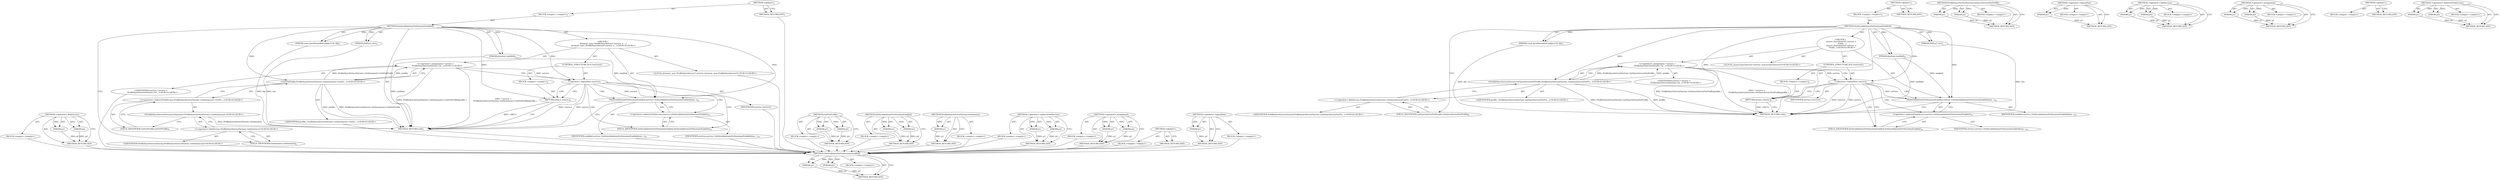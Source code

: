 digraph "&lt;operator&gt;.indirectFieldAccess" {
vulnerable_76 [label=<(METHOD,&lt;operator&gt;.fieldAccess)>];
vulnerable_77 [label=<(PARAM,p1)>];
vulnerable_78 [label=<(PARAM,p2)>];
vulnerable_79 [label=<(BLOCK,&lt;empty&gt;,&lt;empty&gt;)>];
vulnerable_80 [label=<(METHOD_RETURN,ANY)>];
vulnerable_6 [label=<(METHOD,&lt;global&gt;)<SUB>1</SUB>>];
vulnerable_7 [label=<(BLOCK,&lt;empty&gt;,&lt;empty&gt;)<SUB>1</SUB>>];
vulnerable_8 [label=<(METHOD,SetInvalidationsForSessionsEnabled)<SUB>1</SUB>>];
vulnerable_9 [label=<(PARAM,JNIEnv* env)<SUB>2</SUB>>];
vulnerable_10 [label=<(PARAM,const JavaParamRef&lt;jobject&gt;&amp; obj)<SUB>3</SUB>>];
vulnerable_11 [label=<(PARAM,jboolean enabled)<SUB>4</SUB>>];
vulnerable_12 [label="<(BLOCK,{
  browser_sync::ProfileSyncService* service =...,{
  browser_sync::ProfileSyncService* service =...)<SUB>4</SUB>>"];
vulnerable_13 [label="<(LOCAL,browser_sync.ProfileSyncService* service: browser_sync.ProfileSyncService*)<SUB>5</SUB>>"];
vulnerable_14 [label="<(&lt;operator&gt;.assignment,* service =
      ProfileSyncServiceFactory::Ge...)<SUB>5</SUB>>"];
vulnerable_15 [label="<(IDENTIFIER,service,* service =
      ProfileSyncServiceFactory::Ge...)<SUB>5</SUB>>"];
vulnerable_16 [label="<(GetForProfile,ProfileSyncServiceFactory::GetInstance()-&gt;GetFo...)<SUB>6</SUB>>"];
vulnerable_17 [label="<(&lt;operator&gt;.indirectFieldAccess,ProfileSyncServiceFactory::GetInstance()-&gt;GetFo...)<SUB>6</SUB>>"];
vulnerable_18 [label="<(ProfileSyncServiceFactory.GetInstance,ProfileSyncServiceFactory::GetInstance())<SUB>6</SUB>>"];
vulnerable_19 [label="<(&lt;operator&gt;.fieldAccess,ProfileSyncServiceFactory::GetInstance)<SUB>6</SUB>>"];
vulnerable_20 [label="<(IDENTIFIER,ProfileSyncServiceFactory,ProfileSyncServiceFactory::GetInstance())<SUB>6</SUB>>"];
vulnerable_21 [label=<(FIELD_IDENTIFIER,GetInstance,GetInstance)<SUB>6</SUB>>];
vulnerable_22 [label=<(FIELD_IDENTIFIER,GetForProfile,GetForProfile)<SUB>6</SUB>>];
vulnerable_23 [label="<(IDENTIFIER,profile_,ProfileSyncServiceFactory::GetInstance()-&gt;GetFo...)<SUB>6</SUB>>"];
vulnerable_24 [label=<(CONTROL_STRUCTURE,IF,if (!service))<SUB>7</SUB>>];
vulnerable_25 [label=<(&lt;operator&gt;.logicalNot,!service)<SUB>7</SUB>>];
vulnerable_26 [label=<(IDENTIFIER,service,!service)<SUB>7</SUB>>];
vulnerable_27 [label=<(BLOCK,&lt;empty&gt;,&lt;empty&gt;)<SUB>8</SUB>>];
vulnerable_28 [label=<(RETURN,return;,return;)<SUB>8</SUB>>];
vulnerable_29 [label=<(SetInvalidationsForSessionsEnabled,service-&gt;SetInvalidationsForSessionsEnabled(ena...)<SUB>10</SUB>>];
vulnerable_30 [label=<(&lt;operator&gt;.indirectFieldAccess,service-&gt;SetInvalidationsForSessionsEnabled)<SUB>10</SUB>>];
vulnerable_31 [label=<(IDENTIFIER,service,service-&gt;SetInvalidationsForSessionsEnabled(ena...)<SUB>10</SUB>>];
vulnerable_32 [label=<(FIELD_IDENTIFIER,SetInvalidationsForSessionsEnabled,SetInvalidationsForSessionsEnabled)<SUB>10</SUB>>];
vulnerable_33 [label=<(IDENTIFIER,enabled,service-&gt;SetInvalidationsForSessionsEnabled(ena...)<SUB>10</SUB>>];
vulnerable_34 [label=<(METHOD_RETURN,void)<SUB>1</SUB>>];
vulnerable_36 [label=<(METHOD_RETURN,ANY)<SUB>1</SUB>>];
vulnerable_62 [label=<(METHOD,GetForProfile)>];
vulnerable_63 [label=<(PARAM,p1)>];
vulnerable_64 [label=<(PARAM,p2)>];
vulnerable_65 [label=<(BLOCK,&lt;empty&gt;,&lt;empty&gt;)>];
vulnerable_66 [label=<(METHOD_RETURN,ANY)>];
vulnerable_85 [label=<(METHOD,SetInvalidationsForSessionsEnabled)>];
vulnerable_86 [label=<(PARAM,p1)>];
vulnerable_87 [label=<(PARAM,p2)>];
vulnerable_88 [label=<(BLOCK,&lt;empty&gt;,&lt;empty&gt;)>];
vulnerable_89 [label=<(METHOD_RETURN,ANY)>];
vulnerable_72 [label=<(METHOD,ProfileSyncServiceFactory.GetInstance)>];
vulnerable_73 [label=<(PARAM,p1)>];
vulnerable_74 [label=<(BLOCK,&lt;empty&gt;,&lt;empty&gt;)>];
vulnerable_75 [label=<(METHOD_RETURN,ANY)>];
vulnerable_67 [label=<(METHOD,&lt;operator&gt;.indirectFieldAccess)>];
vulnerable_68 [label=<(PARAM,p1)>];
vulnerable_69 [label=<(PARAM,p2)>];
vulnerable_70 [label=<(BLOCK,&lt;empty&gt;,&lt;empty&gt;)>];
vulnerable_71 [label=<(METHOD_RETURN,ANY)>];
vulnerable_57 [label=<(METHOD,&lt;operator&gt;.assignment)>];
vulnerable_58 [label=<(PARAM,p1)>];
vulnerable_59 [label=<(PARAM,p2)>];
vulnerable_60 [label=<(BLOCK,&lt;empty&gt;,&lt;empty&gt;)>];
vulnerable_61 [label=<(METHOD_RETURN,ANY)>];
vulnerable_51 [label=<(METHOD,&lt;global&gt;)<SUB>1</SUB>>];
vulnerable_52 [label=<(BLOCK,&lt;empty&gt;,&lt;empty&gt;)>];
vulnerable_53 [label=<(METHOD_RETURN,ANY)>];
vulnerable_81 [label=<(METHOD,&lt;operator&gt;.logicalNot)>];
vulnerable_82 [label=<(PARAM,p1)>];
vulnerable_83 [label=<(BLOCK,&lt;empty&gt;,&lt;empty&gt;)>];
vulnerable_84 [label=<(METHOD_RETURN,ANY)>];
fixed_73 [label=<(METHOD,SetInvalidationsForSessionsEnabled)>];
fixed_74 [label=<(PARAM,p1)>];
fixed_75 [label=<(PARAM,p2)>];
fixed_76 [label=<(BLOCK,&lt;empty&gt;,&lt;empty&gt;)>];
fixed_77 [label=<(METHOD_RETURN,ANY)>];
fixed_6 [label=<(METHOD,&lt;global&gt;)<SUB>1</SUB>>];
fixed_7 [label=<(BLOCK,&lt;empty&gt;,&lt;empty&gt;)<SUB>1</SUB>>];
fixed_8 [label=<(METHOD,SetInvalidationsForSessionsEnabled)<SUB>1</SUB>>];
fixed_9 [label=<(PARAM,JNIEnv* env)<SUB>2</SUB>>];
fixed_10 [label=<(PARAM,const JavaParamRef&lt;jobject&gt;&amp; obj)<SUB>3</SUB>>];
fixed_11 [label=<(PARAM,jboolean enabled)<SUB>4</SUB>>];
fixed_12 [label="<(BLOCK,{
  syncer::SyncService* service =
      Profil...,{
  syncer::SyncService* service =
      Profil...)<SUB>4</SUB>>"];
fixed_13 [label="<(LOCAL,syncer.SyncService* service: syncer.SyncService*)<SUB>5</SUB>>"];
fixed_14 [label="<(&lt;operator&gt;.assignment,* service =
      ProfileSyncServiceFactory::Ge...)<SUB>5</SUB>>"];
fixed_15 [label="<(IDENTIFIER,service,* service =
      ProfileSyncServiceFactory::Ge...)<SUB>5</SUB>>"];
fixed_16 [label="<(ProfileSyncServiceFactory.GetSyncServiceForProfile,ProfileSyncServiceFactory::GetSyncServiceForPro...)<SUB>6</SUB>>"];
fixed_17 [label="<(&lt;operator&gt;.fieldAccess,ProfileSyncServiceFactory::GetSyncServiceForPro...)<SUB>6</SUB>>"];
fixed_18 [label="<(IDENTIFIER,ProfileSyncServiceFactory,ProfileSyncServiceFactory::GetSyncServiceForPro...)<SUB>6</SUB>>"];
fixed_19 [label=<(FIELD_IDENTIFIER,GetSyncServiceForProfile,GetSyncServiceForProfile)<SUB>6</SUB>>];
fixed_20 [label="<(IDENTIFIER,profile_,ProfileSyncServiceFactory::GetSyncServiceForPro...)<SUB>6</SUB>>"];
fixed_21 [label=<(CONTROL_STRUCTURE,IF,if (!service))<SUB>7</SUB>>];
fixed_22 [label=<(&lt;operator&gt;.logicalNot,!service)<SUB>7</SUB>>];
fixed_23 [label=<(IDENTIFIER,service,!service)<SUB>7</SUB>>];
fixed_24 [label=<(BLOCK,&lt;empty&gt;,&lt;empty&gt;)<SUB>8</SUB>>];
fixed_25 [label=<(RETURN,return;,return;)<SUB>8</SUB>>];
fixed_26 [label=<(SetInvalidationsForSessionsEnabled,service-&gt;SetInvalidationsForSessionsEnabled(ena...)<SUB>10</SUB>>];
fixed_27 [label=<(&lt;operator&gt;.indirectFieldAccess,service-&gt;SetInvalidationsForSessionsEnabled)<SUB>10</SUB>>];
fixed_28 [label=<(IDENTIFIER,service,service-&gt;SetInvalidationsForSessionsEnabled(ena...)<SUB>10</SUB>>];
fixed_29 [label=<(FIELD_IDENTIFIER,SetInvalidationsForSessionsEnabled,SetInvalidationsForSessionsEnabled)<SUB>10</SUB>>];
fixed_30 [label=<(IDENTIFIER,enabled,service-&gt;SetInvalidationsForSessionsEnabled(ena...)<SUB>10</SUB>>];
fixed_31 [label=<(METHOD_RETURN,void)<SUB>1</SUB>>];
fixed_33 [label=<(METHOD_RETURN,ANY)<SUB>1</SUB>>];
fixed_59 [label=<(METHOD,ProfileSyncServiceFactory.GetSyncServiceForProfile)>];
fixed_60 [label=<(PARAM,p1)>];
fixed_61 [label=<(PARAM,p2)>];
fixed_62 [label=<(BLOCK,&lt;empty&gt;,&lt;empty&gt;)>];
fixed_63 [label=<(METHOD_RETURN,ANY)>];
fixed_69 [label=<(METHOD,&lt;operator&gt;.logicalNot)>];
fixed_70 [label=<(PARAM,p1)>];
fixed_71 [label=<(BLOCK,&lt;empty&gt;,&lt;empty&gt;)>];
fixed_72 [label=<(METHOD_RETURN,ANY)>];
fixed_64 [label=<(METHOD,&lt;operator&gt;.fieldAccess)>];
fixed_65 [label=<(PARAM,p1)>];
fixed_66 [label=<(PARAM,p2)>];
fixed_67 [label=<(BLOCK,&lt;empty&gt;,&lt;empty&gt;)>];
fixed_68 [label=<(METHOD_RETURN,ANY)>];
fixed_54 [label=<(METHOD,&lt;operator&gt;.assignment)>];
fixed_55 [label=<(PARAM,p1)>];
fixed_56 [label=<(PARAM,p2)>];
fixed_57 [label=<(BLOCK,&lt;empty&gt;,&lt;empty&gt;)>];
fixed_58 [label=<(METHOD_RETURN,ANY)>];
fixed_48 [label=<(METHOD,&lt;global&gt;)<SUB>1</SUB>>];
fixed_49 [label=<(BLOCK,&lt;empty&gt;,&lt;empty&gt;)>];
fixed_50 [label=<(METHOD_RETURN,ANY)>];
fixed_78 [label=<(METHOD,&lt;operator&gt;.indirectFieldAccess)>];
fixed_79 [label=<(PARAM,p1)>];
fixed_80 [label=<(PARAM,p2)>];
fixed_81 [label=<(BLOCK,&lt;empty&gt;,&lt;empty&gt;)>];
fixed_82 [label=<(METHOD_RETURN,ANY)>];
vulnerable_76 -> vulnerable_77  [key=0, label="AST: "];
vulnerable_76 -> vulnerable_77  [key=1, label="DDG: "];
vulnerable_76 -> vulnerable_79  [key=0, label="AST: "];
vulnerable_76 -> vulnerable_78  [key=0, label="AST: "];
vulnerable_76 -> vulnerable_78  [key=1, label="DDG: "];
vulnerable_76 -> vulnerable_80  [key=0, label="AST: "];
vulnerable_76 -> vulnerable_80  [key=1, label="CFG: "];
vulnerable_77 -> vulnerable_80  [key=0, label="DDG: p1"];
vulnerable_78 -> vulnerable_80  [key=0, label="DDG: p2"];
vulnerable_79 -> fixed_73  [key=0];
vulnerable_80 -> fixed_73  [key=0];
vulnerable_6 -> vulnerable_7  [key=0, label="AST: "];
vulnerable_6 -> vulnerable_36  [key=0, label="AST: "];
vulnerable_6 -> vulnerable_36  [key=1, label="CFG: "];
vulnerable_7 -> vulnerable_8  [key=0, label="AST: "];
vulnerable_8 -> vulnerable_9  [key=0, label="AST: "];
vulnerable_8 -> vulnerable_9  [key=1, label="DDG: "];
vulnerable_8 -> vulnerable_10  [key=0, label="AST: "];
vulnerable_8 -> vulnerable_10  [key=1, label="DDG: "];
vulnerable_8 -> vulnerable_11  [key=0, label="AST: "];
vulnerable_8 -> vulnerable_11  [key=1, label="DDG: "];
vulnerable_8 -> vulnerable_12  [key=0, label="AST: "];
vulnerable_8 -> vulnerable_34  [key=0, label="AST: "];
vulnerable_8 -> vulnerable_21  [key=0, label="CFG: "];
vulnerable_8 -> vulnerable_29  [key=0, label="DDG: "];
vulnerable_8 -> vulnerable_16  [key=0, label="DDG: "];
vulnerable_8 -> vulnerable_25  [key=0, label="DDG: "];
vulnerable_8 -> vulnerable_28  [key=0, label="DDG: "];
vulnerable_9 -> vulnerable_34  [key=0, label="DDG: env"];
vulnerable_10 -> vulnerable_34  [key=0, label="DDG: obj"];
vulnerable_11 -> vulnerable_34  [key=0, label="DDG: enabled"];
vulnerable_11 -> vulnerable_29  [key=0, label="DDG: enabled"];
vulnerable_12 -> vulnerable_13  [key=0, label="AST: "];
vulnerable_12 -> vulnerable_14  [key=0, label="AST: "];
vulnerable_12 -> vulnerable_24  [key=0, label="AST: "];
vulnerable_12 -> vulnerable_29  [key=0, label="AST: "];
vulnerable_13 -> fixed_73  [key=0];
vulnerable_14 -> vulnerable_15  [key=0, label="AST: "];
vulnerable_14 -> vulnerable_16  [key=0, label="AST: "];
vulnerable_14 -> vulnerable_25  [key=0, label="CFG: "];
vulnerable_14 -> vulnerable_25  [key=1, label="DDG: service"];
vulnerable_14 -> vulnerable_34  [key=0, label="DDG: ProfileSyncServiceFactory::GetInstance()-&gt;GetForProfile(profile_)"];
vulnerable_14 -> vulnerable_34  [key=1, label="DDG: * service =
      ProfileSyncServiceFactory::GetInstance()-&gt;GetForProfile(profile_)"];
vulnerable_15 -> fixed_73  [key=0];
vulnerable_16 -> vulnerable_17  [key=0, label="AST: "];
vulnerable_16 -> vulnerable_23  [key=0, label="AST: "];
vulnerable_16 -> vulnerable_14  [key=0, label="CFG: "];
vulnerable_16 -> vulnerable_14  [key=1, label="DDG: ProfileSyncServiceFactory::GetInstance()-&gt;GetForProfile"];
vulnerable_16 -> vulnerable_14  [key=2, label="DDG: profile_"];
vulnerable_16 -> vulnerable_34  [key=0, label="DDG: ProfileSyncServiceFactory::GetInstance()-&gt;GetForProfile"];
vulnerable_16 -> vulnerable_34  [key=1, label="DDG: profile_"];
vulnerable_17 -> vulnerable_18  [key=0, label="AST: "];
vulnerable_17 -> vulnerable_22  [key=0, label="AST: "];
vulnerable_17 -> vulnerable_16  [key=0, label="CFG: "];
vulnerable_18 -> vulnerable_19  [key=0, label="AST: "];
vulnerable_18 -> vulnerable_22  [key=0, label="CFG: "];
vulnerable_18 -> vulnerable_34  [key=0, label="DDG: ProfileSyncServiceFactory::GetInstance"];
vulnerable_19 -> vulnerable_20  [key=0, label="AST: "];
vulnerable_19 -> vulnerable_21  [key=0, label="AST: "];
vulnerable_19 -> vulnerable_18  [key=0, label="CFG: "];
vulnerable_20 -> fixed_73  [key=0];
vulnerable_21 -> vulnerable_19  [key=0, label="CFG: "];
vulnerable_22 -> vulnerable_17  [key=0, label="CFG: "];
vulnerable_23 -> fixed_73  [key=0];
vulnerable_24 -> vulnerable_25  [key=0, label="AST: "];
vulnerable_24 -> vulnerable_27  [key=0, label="AST: "];
vulnerable_25 -> vulnerable_26  [key=0, label="AST: "];
vulnerable_25 -> vulnerable_28  [key=0, label="CFG: "];
vulnerable_25 -> vulnerable_28  [key=1, label="CDG: "];
vulnerable_25 -> vulnerable_32  [key=0, label="CFG: "];
vulnerable_25 -> vulnerable_32  [key=1, label="CDG: "];
vulnerable_25 -> vulnerable_34  [key=0, label="DDG: service"];
vulnerable_25 -> vulnerable_34  [key=1, label="DDG: !service"];
vulnerable_25 -> vulnerable_29  [key=0, label="DDG: service"];
vulnerable_25 -> vulnerable_29  [key=1, label="CDG: "];
vulnerable_25 -> vulnerable_30  [key=0, label="CDG: "];
vulnerable_26 -> fixed_73  [key=0];
vulnerable_27 -> vulnerable_28  [key=0, label="AST: "];
vulnerable_28 -> vulnerable_34  [key=0, label="CFG: "];
vulnerable_28 -> vulnerable_34  [key=1, label="DDG: &lt;RET&gt;"];
vulnerable_29 -> vulnerable_30  [key=0, label="AST: "];
vulnerable_29 -> vulnerable_33  [key=0, label="AST: "];
vulnerable_29 -> vulnerable_34  [key=0, label="CFG: "];
vulnerable_30 -> vulnerable_31  [key=0, label="AST: "];
vulnerable_30 -> vulnerable_32  [key=0, label="AST: "];
vulnerable_30 -> vulnerable_29  [key=0, label="CFG: "];
vulnerable_31 -> fixed_73  [key=0];
vulnerable_32 -> vulnerable_30  [key=0, label="CFG: "];
vulnerable_33 -> fixed_73  [key=0];
vulnerable_34 -> fixed_73  [key=0];
vulnerable_36 -> fixed_73  [key=0];
vulnerable_62 -> vulnerable_63  [key=0, label="AST: "];
vulnerable_62 -> vulnerable_63  [key=1, label="DDG: "];
vulnerable_62 -> vulnerable_65  [key=0, label="AST: "];
vulnerable_62 -> vulnerable_64  [key=0, label="AST: "];
vulnerable_62 -> vulnerable_64  [key=1, label="DDG: "];
vulnerable_62 -> vulnerable_66  [key=0, label="AST: "];
vulnerable_62 -> vulnerable_66  [key=1, label="CFG: "];
vulnerable_63 -> vulnerable_66  [key=0, label="DDG: p1"];
vulnerable_64 -> vulnerable_66  [key=0, label="DDG: p2"];
vulnerable_65 -> fixed_73  [key=0];
vulnerable_66 -> fixed_73  [key=0];
vulnerable_85 -> vulnerable_86  [key=0, label="AST: "];
vulnerable_85 -> vulnerable_86  [key=1, label="DDG: "];
vulnerable_85 -> vulnerable_88  [key=0, label="AST: "];
vulnerable_85 -> vulnerable_87  [key=0, label="AST: "];
vulnerable_85 -> vulnerable_87  [key=1, label="DDG: "];
vulnerable_85 -> vulnerable_89  [key=0, label="AST: "];
vulnerable_85 -> vulnerable_89  [key=1, label="CFG: "];
vulnerable_86 -> vulnerable_89  [key=0, label="DDG: p1"];
vulnerable_87 -> vulnerable_89  [key=0, label="DDG: p2"];
vulnerable_88 -> fixed_73  [key=0];
vulnerable_89 -> fixed_73  [key=0];
vulnerable_72 -> vulnerable_73  [key=0, label="AST: "];
vulnerable_72 -> vulnerable_73  [key=1, label="DDG: "];
vulnerable_72 -> vulnerable_74  [key=0, label="AST: "];
vulnerable_72 -> vulnerable_75  [key=0, label="AST: "];
vulnerable_72 -> vulnerable_75  [key=1, label="CFG: "];
vulnerable_73 -> vulnerable_75  [key=0, label="DDG: p1"];
vulnerable_74 -> fixed_73  [key=0];
vulnerable_75 -> fixed_73  [key=0];
vulnerable_67 -> vulnerable_68  [key=0, label="AST: "];
vulnerable_67 -> vulnerable_68  [key=1, label="DDG: "];
vulnerable_67 -> vulnerable_70  [key=0, label="AST: "];
vulnerable_67 -> vulnerable_69  [key=0, label="AST: "];
vulnerable_67 -> vulnerable_69  [key=1, label="DDG: "];
vulnerable_67 -> vulnerable_71  [key=0, label="AST: "];
vulnerable_67 -> vulnerable_71  [key=1, label="CFG: "];
vulnerable_68 -> vulnerable_71  [key=0, label="DDG: p1"];
vulnerable_69 -> vulnerable_71  [key=0, label="DDG: p2"];
vulnerable_70 -> fixed_73  [key=0];
vulnerable_71 -> fixed_73  [key=0];
vulnerable_57 -> vulnerable_58  [key=0, label="AST: "];
vulnerable_57 -> vulnerable_58  [key=1, label="DDG: "];
vulnerable_57 -> vulnerable_60  [key=0, label="AST: "];
vulnerable_57 -> vulnerable_59  [key=0, label="AST: "];
vulnerable_57 -> vulnerable_59  [key=1, label="DDG: "];
vulnerable_57 -> vulnerable_61  [key=0, label="AST: "];
vulnerable_57 -> vulnerable_61  [key=1, label="CFG: "];
vulnerable_58 -> vulnerable_61  [key=0, label="DDG: p1"];
vulnerable_59 -> vulnerable_61  [key=0, label="DDG: p2"];
vulnerable_60 -> fixed_73  [key=0];
vulnerable_61 -> fixed_73  [key=0];
vulnerable_51 -> vulnerable_52  [key=0, label="AST: "];
vulnerable_51 -> vulnerable_53  [key=0, label="AST: "];
vulnerable_51 -> vulnerable_53  [key=1, label="CFG: "];
vulnerable_52 -> fixed_73  [key=0];
vulnerable_53 -> fixed_73  [key=0];
vulnerable_81 -> vulnerable_82  [key=0, label="AST: "];
vulnerable_81 -> vulnerable_82  [key=1, label="DDG: "];
vulnerable_81 -> vulnerable_83  [key=0, label="AST: "];
vulnerable_81 -> vulnerable_84  [key=0, label="AST: "];
vulnerable_81 -> vulnerable_84  [key=1, label="CFG: "];
vulnerable_82 -> vulnerable_84  [key=0, label="DDG: p1"];
vulnerable_83 -> fixed_73  [key=0];
vulnerable_84 -> fixed_73  [key=0];
fixed_73 -> fixed_74  [key=0, label="AST: "];
fixed_73 -> fixed_74  [key=1, label="DDG: "];
fixed_73 -> fixed_76  [key=0, label="AST: "];
fixed_73 -> fixed_75  [key=0, label="AST: "];
fixed_73 -> fixed_75  [key=1, label="DDG: "];
fixed_73 -> fixed_77  [key=0, label="AST: "];
fixed_73 -> fixed_77  [key=1, label="CFG: "];
fixed_74 -> fixed_77  [key=0, label="DDG: p1"];
fixed_75 -> fixed_77  [key=0, label="DDG: p2"];
fixed_6 -> fixed_7  [key=0, label="AST: "];
fixed_6 -> fixed_33  [key=0, label="AST: "];
fixed_6 -> fixed_33  [key=1, label="CFG: "];
fixed_7 -> fixed_8  [key=0, label="AST: "];
fixed_8 -> fixed_9  [key=0, label="AST: "];
fixed_8 -> fixed_9  [key=1, label="DDG: "];
fixed_8 -> fixed_10  [key=0, label="AST: "];
fixed_8 -> fixed_10  [key=1, label="DDG: "];
fixed_8 -> fixed_11  [key=0, label="AST: "];
fixed_8 -> fixed_11  [key=1, label="DDG: "];
fixed_8 -> fixed_12  [key=0, label="AST: "];
fixed_8 -> fixed_31  [key=0, label="AST: "];
fixed_8 -> fixed_19  [key=0, label="CFG: "];
fixed_8 -> fixed_26  [key=0, label="DDG: "];
fixed_8 -> fixed_16  [key=0, label="DDG: "];
fixed_8 -> fixed_22  [key=0, label="DDG: "];
fixed_8 -> fixed_25  [key=0, label="DDG: "];
fixed_9 -> fixed_31  [key=0, label="DDG: env"];
fixed_10 -> fixed_31  [key=0, label="DDG: obj"];
fixed_11 -> fixed_31  [key=0, label="DDG: enabled"];
fixed_11 -> fixed_26  [key=0, label="DDG: enabled"];
fixed_12 -> fixed_13  [key=0, label="AST: "];
fixed_12 -> fixed_14  [key=0, label="AST: "];
fixed_12 -> fixed_21  [key=0, label="AST: "];
fixed_12 -> fixed_26  [key=0, label="AST: "];
fixed_14 -> fixed_15  [key=0, label="AST: "];
fixed_14 -> fixed_16  [key=0, label="AST: "];
fixed_14 -> fixed_22  [key=0, label="CFG: "];
fixed_14 -> fixed_22  [key=1, label="DDG: service"];
fixed_14 -> fixed_31  [key=0, label="DDG: ProfileSyncServiceFactory::GetSyncServiceForProfile(profile_)"];
fixed_14 -> fixed_31  [key=1, label="DDG: * service =
      ProfileSyncServiceFactory::GetSyncServiceForProfile(profile_)"];
fixed_16 -> fixed_17  [key=0, label="AST: "];
fixed_16 -> fixed_20  [key=0, label="AST: "];
fixed_16 -> fixed_14  [key=0, label="CFG: "];
fixed_16 -> fixed_14  [key=1, label="DDG: ProfileSyncServiceFactory::GetSyncServiceForProfile"];
fixed_16 -> fixed_14  [key=2, label="DDG: profile_"];
fixed_16 -> fixed_31  [key=0, label="DDG: ProfileSyncServiceFactory::GetSyncServiceForProfile"];
fixed_16 -> fixed_31  [key=1, label="DDG: profile_"];
fixed_17 -> fixed_18  [key=0, label="AST: "];
fixed_17 -> fixed_19  [key=0, label="AST: "];
fixed_17 -> fixed_16  [key=0, label="CFG: "];
fixed_19 -> fixed_17  [key=0, label="CFG: "];
fixed_21 -> fixed_22  [key=0, label="AST: "];
fixed_21 -> fixed_24  [key=0, label="AST: "];
fixed_22 -> fixed_23  [key=0, label="AST: "];
fixed_22 -> fixed_25  [key=0, label="CFG: "];
fixed_22 -> fixed_25  [key=1, label="CDG: "];
fixed_22 -> fixed_29  [key=0, label="CFG: "];
fixed_22 -> fixed_29  [key=1, label="CDG: "];
fixed_22 -> fixed_31  [key=0, label="DDG: service"];
fixed_22 -> fixed_31  [key=1, label="DDG: !service"];
fixed_22 -> fixed_26  [key=0, label="DDG: service"];
fixed_22 -> fixed_26  [key=1, label="CDG: "];
fixed_22 -> fixed_27  [key=0, label="CDG: "];
fixed_24 -> fixed_25  [key=0, label="AST: "];
fixed_25 -> fixed_31  [key=0, label="CFG: "];
fixed_25 -> fixed_31  [key=1, label="DDG: &lt;RET&gt;"];
fixed_26 -> fixed_27  [key=0, label="AST: "];
fixed_26 -> fixed_30  [key=0, label="AST: "];
fixed_26 -> fixed_31  [key=0, label="CFG: "];
fixed_27 -> fixed_28  [key=0, label="AST: "];
fixed_27 -> fixed_29  [key=0, label="AST: "];
fixed_27 -> fixed_26  [key=0, label="CFG: "];
fixed_29 -> fixed_27  [key=0, label="CFG: "];
fixed_59 -> fixed_60  [key=0, label="AST: "];
fixed_59 -> fixed_60  [key=1, label="DDG: "];
fixed_59 -> fixed_62  [key=0, label="AST: "];
fixed_59 -> fixed_61  [key=0, label="AST: "];
fixed_59 -> fixed_61  [key=1, label="DDG: "];
fixed_59 -> fixed_63  [key=0, label="AST: "];
fixed_59 -> fixed_63  [key=1, label="CFG: "];
fixed_60 -> fixed_63  [key=0, label="DDG: p1"];
fixed_61 -> fixed_63  [key=0, label="DDG: p2"];
fixed_69 -> fixed_70  [key=0, label="AST: "];
fixed_69 -> fixed_70  [key=1, label="DDG: "];
fixed_69 -> fixed_71  [key=0, label="AST: "];
fixed_69 -> fixed_72  [key=0, label="AST: "];
fixed_69 -> fixed_72  [key=1, label="CFG: "];
fixed_70 -> fixed_72  [key=0, label="DDG: p1"];
fixed_64 -> fixed_65  [key=0, label="AST: "];
fixed_64 -> fixed_65  [key=1, label="DDG: "];
fixed_64 -> fixed_67  [key=0, label="AST: "];
fixed_64 -> fixed_66  [key=0, label="AST: "];
fixed_64 -> fixed_66  [key=1, label="DDG: "];
fixed_64 -> fixed_68  [key=0, label="AST: "];
fixed_64 -> fixed_68  [key=1, label="CFG: "];
fixed_65 -> fixed_68  [key=0, label="DDG: p1"];
fixed_66 -> fixed_68  [key=0, label="DDG: p2"];
fixed_54 -> fixed_55  [key=0, label="AST: "];
fixed_54 -> fixed_55  [key=1, label="DDG: "];
fixed_54 -> fixed_57  [key=0, label="AST: "];
fixed_54 -> fixed_56  [key=0, label="AST: "];
fixed_54 -> fixed_56  [key=1, label="DDG: "];
fixed_54 -> fixed_58  [key=0, label="AST: "];
fixed_54 -> fixed_58  [key=1, label="CFG: "];
fixed_55 -> fixed_58  [key=0, label="DDG: p1"];
fixed_56 -> fixed_58  [key=0, label="DDG: p2"];
fixed_48 -> fixed_49  [key=0, label="AST: "];
fixed_48 -> fixed_50  [key=0, label="AST: "];
fixed_48 -> fixed_50  [key=1, label="CFG: "];
fixed_78 -> fixed_79  [key=0, label="AST: "];
fixed_78 -> fixed_79  [key=1, label="DDG: "];
fixed_78 -> fixed_81  [key=0, label="AST: "];
fixed_78 -> fixed_80  [key=0, label="AST: "];
fixed_78 -> fixed_80  [key=1, label="DDG: "];
fixed_78 -> fixed_82  [key=0, label="AST: "];
fixed_78 -> fixed_82  [key=1, label="CFG: "];
fixed_79 -> fixed_82  [key=0, label="DDG: p1"];
fixed_80 -> fixed_82  [key=0, label="DDG: p2"];
}
